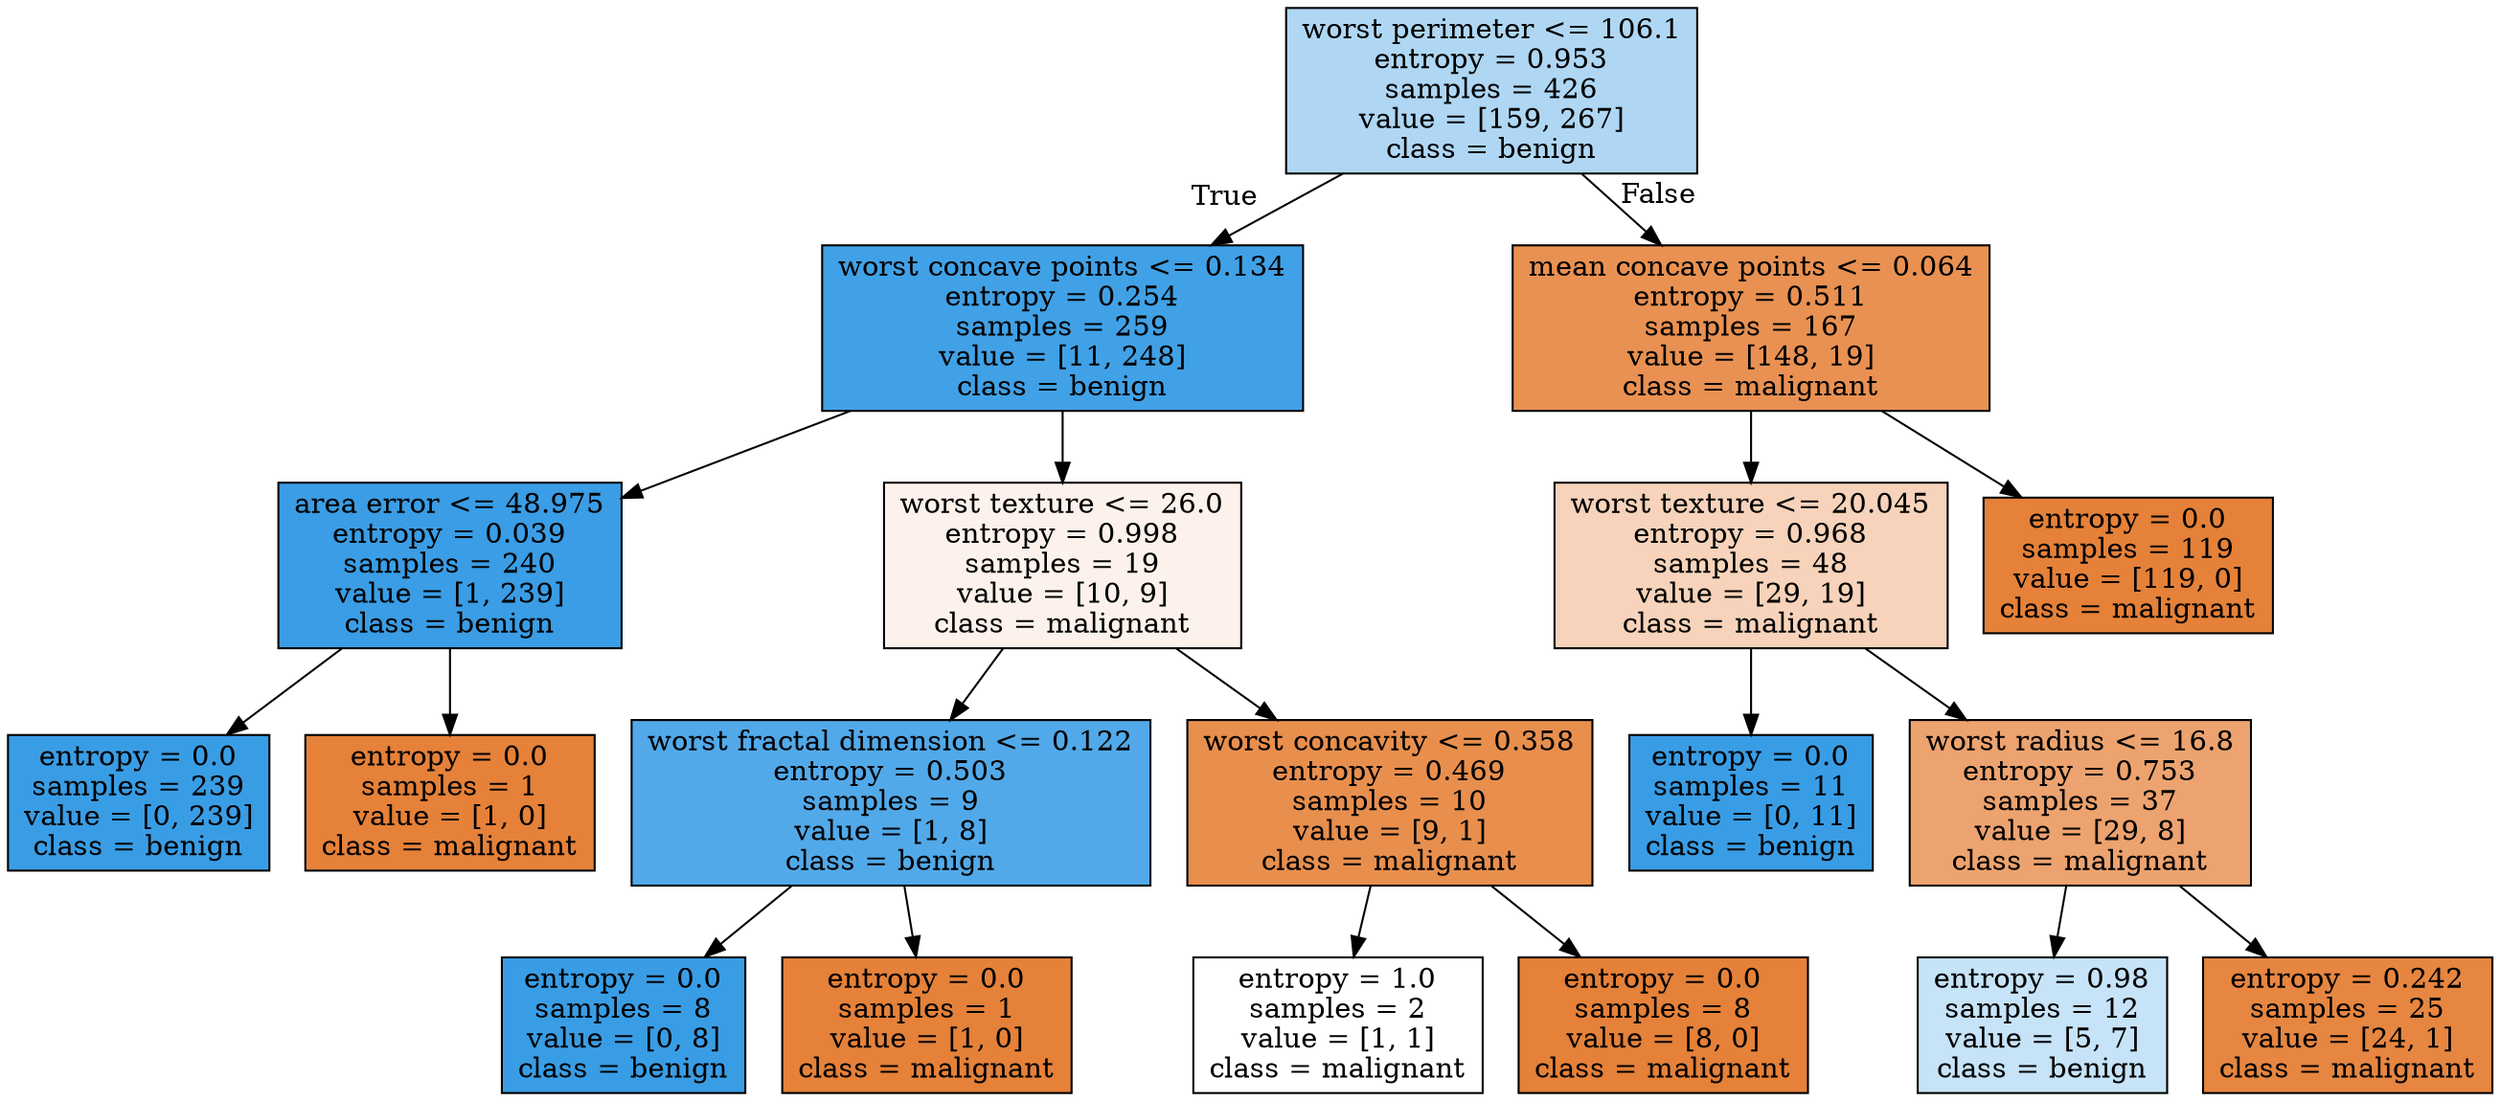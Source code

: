 digraph Tree {
node [shape=box, style="filled", color="black"] ;
0 [label="worst perimeter <= 106.1\nentropy = 0.953\nsamples = 426\nvalue = [159, 267]\nclass = benign", fillcolor="#399de567"] ;
1 [label="worst concave points <= 0.134\nentropy = 0.254\nsamples = 259\nvalue = [11, 248]\nclass = benign", fillcolor="#399de5f4"] ;
0 -> 1 [labeldistance=2.5, labelangle=45, headlabel="True"] ;
2 [label="area error <= 48.975\nentropy = 0.039\nsamples = 240\nvalue = [1, 239]\nclass = benign", fillcolor="#399de5fe"] ;
1 -> 2 ;
3 [label="entropy = 0.0\nsamples = 239\nvalue = [0, 239]\nclass = benign", fillcolor="#399de5ff"] ;
2 -> 3 ;
4 [label="entropy = 0.0\nsamples = 1\nvalue = [1, 0]\nclass = malignant", fillcolor="#e58139ff"] ;
2 -> 4 ;
5 [label="worst texture <= 26.0\nentropy = 0.998\nsamples = 19\nvalue = [10, 9]\nclass = malignant", fillcolor="#e5813919"] ;
1 -> 5 ;
6 [label="worst fractal dimension <= 0.122\nentropy = 0.503\nsamples = 9\nvalue = [1, 8]\nclass = benign", fillcolor="#399de5df"] ;
5 -> 6 ;
7 [label="entropy = 0.0\nsamples = 8\nvalue = [0, 8]\nclass = benign", fillcolor="#399de5ff"] ;
6 -> 7 ;
8 [label="entropy = 0.0\nsamples = 1\nvalue = [1, 0]\nclass = malignant", fillcolor="#e58139ff"] ;
6 -> 8 ;
9 [label="worst concavity <= 0.358\nentropy = 0.469\nsamples = 10\nvalue = [9, 1]\nclass = malignant", fillcolor="#e58139e3"] ;
5 -> 9 ;
10 [label="entropy = 1.0\nsamples = 2\nvalue = [1, 1]\nclass = malignant", fillcolor="#e5813900"] ;
9 -> 10 ;
11 [label="entropy = 0.0\nsamples = 8\nvalue = [8, 0]\nclass = malignant", fillcolor="#e58139ff"] ;
9 -> 11 ;
12 [label="mean concave points <= 0.064\nentropy = 0.511\nsamples = 167\nvalue = [148, 19]\nclass = malignant", fillcolor="#e58139de"] ;
0 -> 12 [labeldistance=2.5, labelangle=-45, headlabel="False"] ;
13 [label="worst texture <= 20.045\nentropy = 0.968\nsamples = 48\nvalue = [29, 19]\nclass = malignant", fillcolor="#e5813958"] ;
12 -> 13 ;
14 [label="entropy = 0.0\nsamples = 11\nvalue = [0, 11]\nclass = benign", fillcolor="#399de5ff"] ;
13 -> 14 ;
15 [label="worst radius <= 16.8\nentropy = 0.753\nsamples = 37\nvalue = [29, 8]\nclass = malignant", fillcolor="#e58139b9"] ;
13 -> 15 ;
16 [label="entropy = 0.98\nsamples = 12\nvalue = [5, 7]\nclass = benign", fillcolor="#399de549"] ;
15 -> 16 ;
17 [label="entropy = 0.242\nsamples = 25\nvalue = [24, 1]\nclass = malignant", fillcolor="#e58139f4"] ;
15 -> 17 ;
18 [label="entropy = 0.0\nsamples = 119\nvalue = [119, 0]\nclass = malignant", fillcolor="#e58139ff"] ;
12 -> 18 ;
}